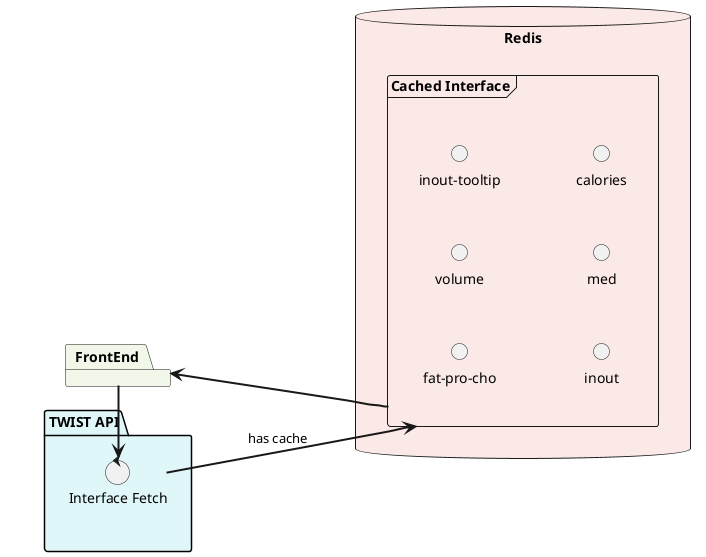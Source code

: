 @startuml api-details

' skinparam componentStyle uml2
left to right direction
skinparam defaultFontName JetBrains Mono 


package "TWIST API" as api #e0f7fa {
    control  "Interface Fetch" as IfFetch
}

package FrontEnd #f1f8e9
database Redis #fbe9e7 {
    frame "Cached Interface" as ai {
        interface "fat-pro-cho" as fpc
        interface volume
        interface "inout-tooltip" as iotooltip
        interface inout
        interface med
        interface calories
    }
}

' api -[hidden]right- FrontEnd

FrontEnd =right=> IfFetch
' FrontEnd -[hidden]-> IfFetch

api -[hidden]right- FrontEnd
IfFetch ===> ai: has cache
ai ==> FrontEnd

@enduml